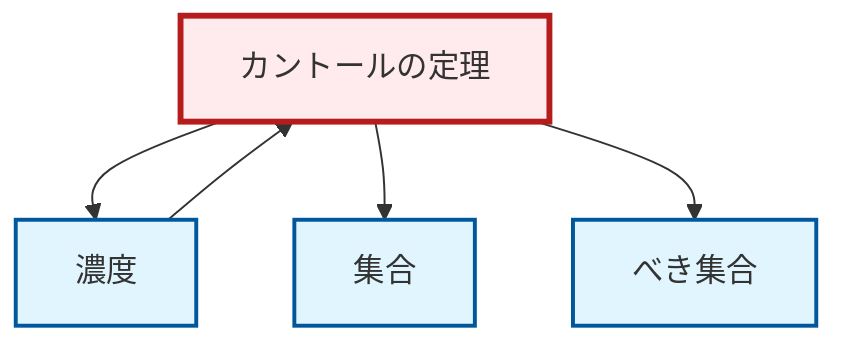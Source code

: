 graph TD
    classDef definition fill:#e1f5fe,stroke:#01579b,stroke-width:2px
    classDef theorem fill:#f3e5f5,stroke:#4a148c,stroke-width:2px
    classDef axiom fill:#fff3e0,stroke:#e65100,stroke-width:2px
    classDef example fill:#e8f5e9,stroke:#1b5e20,stroke-width:2px
    classDef current fill:#ffebee,stroke:#b71c1c,stroke-width:3px
    thm-cantor["カントールの定理"]:::theorem
    def-set["集合"]:::definition
    def-cardinality["濃度"]:::definition
    def-power-set["べき集合"]:::definition
    thm-cantor --> def-cardinality
    thm-cantor --> def-set
    def-cardinality --> thm-cantor
    thm-cantor --> def-power-set
    class thm-cantor current